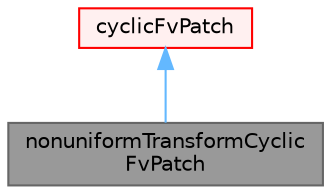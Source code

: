 digraph "nonuniformTransformCyclicFvPatch"
{
 // LATEX_PDF_SIZE
  bgcolor="transparent";
  edge [fontname=Helvetica,fontsize=10,labelfontname=Helvetica,labelfontsize=10];
  node [fontname=Helvetica,fontsize=10,shape=box,height=0.2,width=0.4];
  Node1 [id="Node000001",label="nonuniformTransformCyclic\lFvPatch",height=0.2,width=0.4,color="gray40", fillcolor="grey60", style="filled", fontcolor="black",tooltip="Cyclic-plane patch."];
  Node2 -> Node1 [id="edge1_Node000001_Node000002",dir="back",color="steelblue1",style="solid",tooltip=" "];
  Node2 [id="Node000002",label="cyclicFvPatch",height=0.2,width=0.4,color="red", fillcolor="#FFF0F0", style="filled",URL="$classFoam_1_1cyclicFvPatch.html",tooltip="Cyclic-plane patch."];
}

